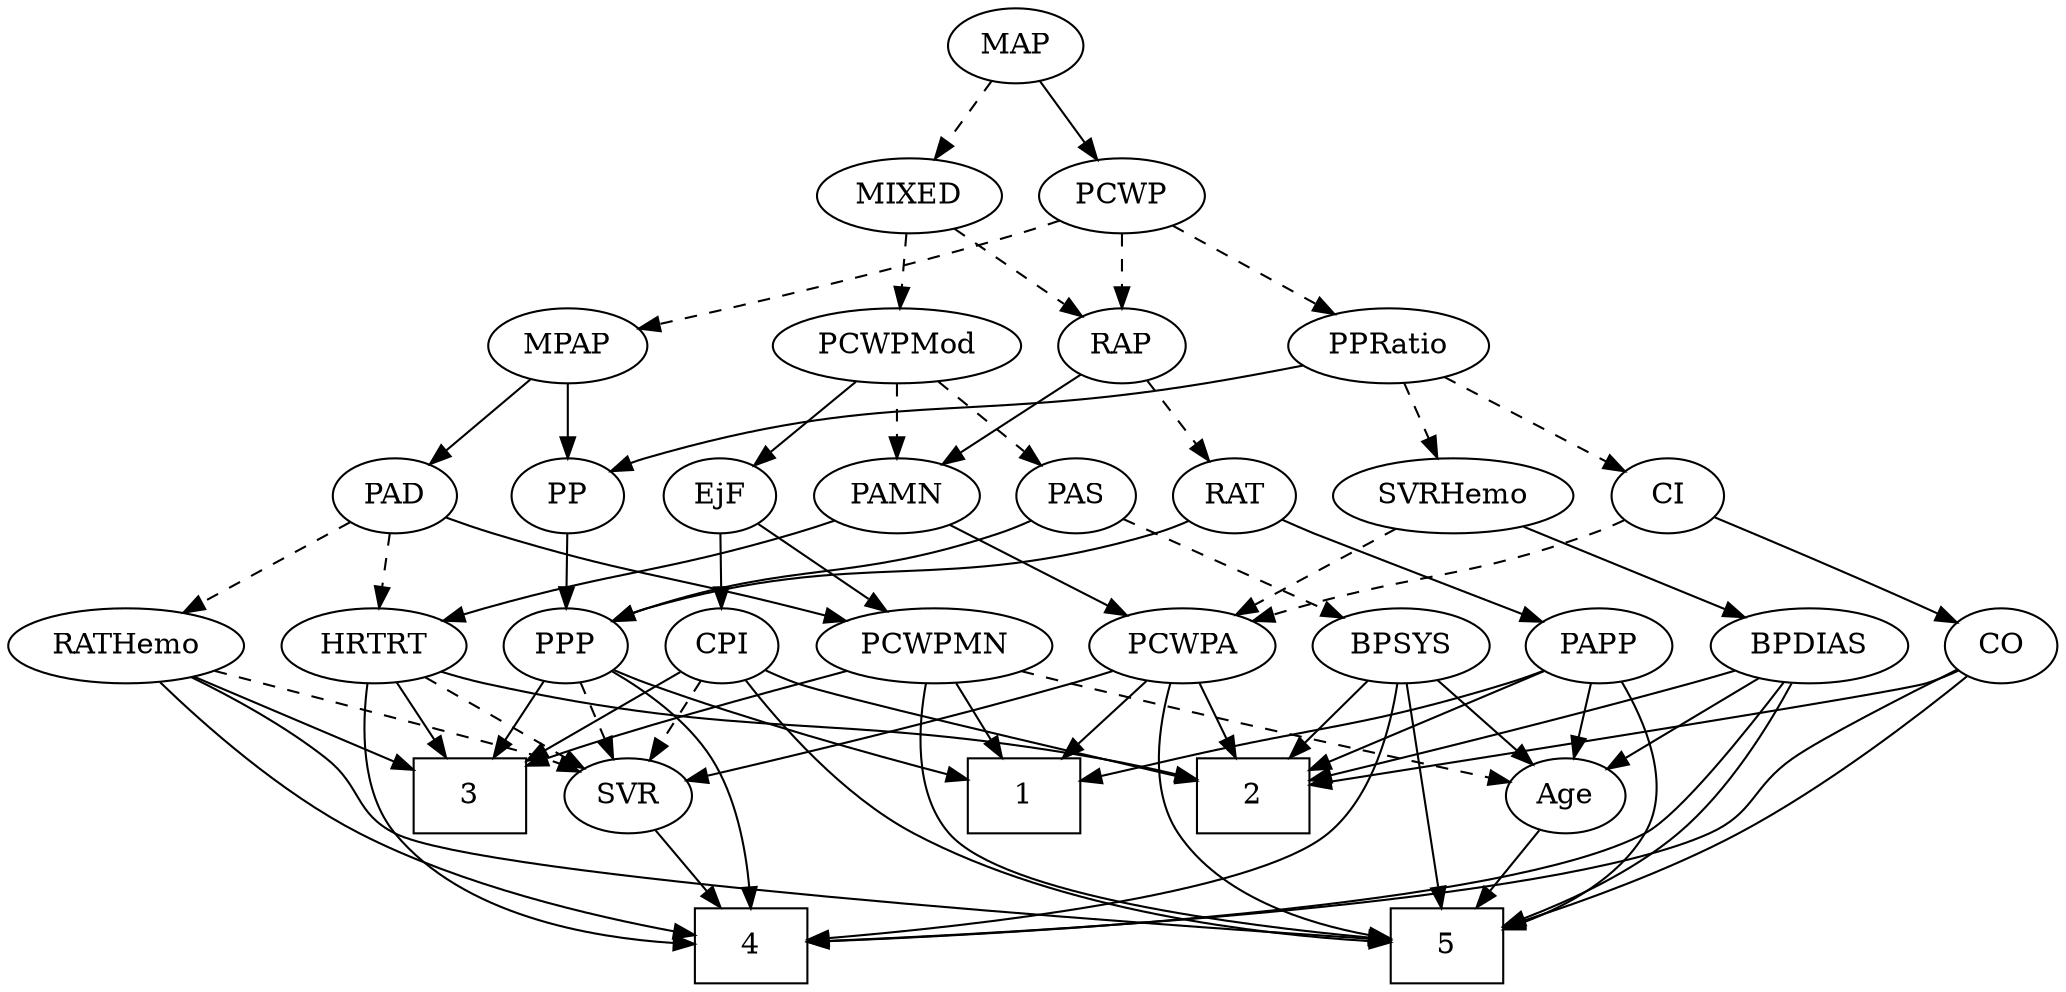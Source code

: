 strict digraph {
	graph [bb="0,0,910.4,468"];
	node [label="\N"];
	1	[height=0.5,
		pos="440.4,90",
		shape=box,
		width=0.75];
	2	[height=0.5,
		pos="550.4,90",
		shape=box,
		width=0.75];
	3	[height=0.5,
		pos="254.4,90",
		shape=box,
		width=0.75];
	4	[height=0.5,
		pos="309.4,18",
		shape=box,
		width=0.75];
	5	[height=0.5,
		pos="605.4,18",
		shape=box,
		width=0.75];
	Age	[height=0.5,
		pos="698.4,90",
		width=0.75];
	Age -> 5	[pos="e,628.09,36.082 680.9,75.834 668.41,66.431 651.27,53.529 636.48,42.394",
		style=solid];
	EjF	[height=0.5,
		pos="523.4,234",
		width=0.75];
	CPI	[height=0.5,
		pos="313.4,162",
		width=0.75];
	EjF -> CPI	[pos="e,334.44,173.74 502.35,222.26 497.51,220.02 492.33,217.79 487.4,216 427.81,194.37 408.98,201.63 349.4,180 347.54,179.33 345.66,178.59 \
343.77,177.82",
		style=solid];
	PCWPMN	[height=0.5,
		pos="510.4,162",
		width=1.3902];
	EjF -> PCWPMN	[pos="e,513.6,180.28 520.25,216.05 518.82,208.35 517.09,199.03 515.48,190.36",
		style=solid];
	RAP	[height=0.5,
		pos="353.4,306",
		width=0.77632];
	PAMN	[height=0.5,
		pos="297.4,234",
		width=1.011];
	RAP -> PAMN	[pos="e,310.18,250.98 340.97,289.46 333.82,280.53 324.68,269.11 316.62,259.04",
		style=solid];
	RAT	[height=0.5,
		pos="379.4,234",
		width=0.75827];
	RAP -> RAT	[pos="e,373.1,251.96 359.56,288.41 362.56,280.34 366.24,270.43 369.61,261.35",
		style=dashed];
	MIXED	[height=0.5,
		pos="446.4,378",
		width=1.1193];
	MIXED -> RAP	[pos="e,370.9,320.17 426.67,362.15 412.86,351.75 394.25,337.75 379.25,326.46",
		style=dashed];
	PCWPMod	[height=0.5,
		pos="451.4,306",
		width=1.4443];
	MIXED -> PCWPMod	[pos="e,450.17,324.1 447.63,359.7 448.18,351.98 448.84,342.71 449.46,334.11",
		style=dashed];
	MPAP	[height=0.5,
		pos="216.4,306",
		width=0.97491];
	PAD	[height=0.5,
		pos="142.4,234",
		width=0.79437];
	MPAP -> PAD	[pos="e,157.66,249.44 200.34,289.81 190.05,280.08 176.53,267.29 165.14,256.52",
		style=solid];
	PP	[height=0.5,
		pos="216.4,234",
		width=0.75];
	MPAP -> PP	[pos="e,216.4,252.1 216.4,287.7 216.4,279.98 216.4,270.71 216.4,262.11",
		style=solid];
	BPSYS	[height=0.5,
		pos="698.4,162",
		width=1.0471];
	BPSYS -> 2	[pos="e,577.63,103.88 672.62,148.81 648.94,137.61 613.6,120.89 587,108.31",
		style=solid];
	BPSYS -> 4	[pos="e,336.66,19.929 683.72,145.35 663.73,125.06 625.9,90.129 586.4,72 506.3,35.239 401.89,23.971 346.96,20.52",
		style=solid];
	BPSYS -> 5	[pos="e,632.62,21.505 713.48,145.26 729.37,126.69 750.08,95.399 734.4,72 714.14,41.775 673.21,28.772 642.86,23.187",
		style=solid];
	BPSYS -> Age	[pos="e,698.4,108.1 698.4,143.7 698.4,135.98 698.4,126.71 698.4,118.11",
		style=solid];
	RATHemo	[height=0.5,
		pos="49.396,162",
		width=1.3721];
	PAD -> RATHemo	[pos="e,69.862,178.41 124.46,219.5 111.28,209.58 93.098,195.89 77.929,184.48",
		style=dashed];
	PAD -> PCWPMN	[pos="e,473.78,174.46 164.1,222 169.33,219.72 174.97,217.54 180.4,216 297.29,182.85 332.47,204.89 451.4,180 455.5,179.14 459.74,178.14 \
463.98,177.07",
		style=solid];
	HRTRT	[height=0.5,
		pos="156.4,162",
		width=1.1013];
	PAD -> HRTRT	[pos="e,152.94,180.28 145.78,216.05 147.33,208.35 149.19,199.03 150.92,190.36",
		style=dashed];
	CO	[height=0.5,
		pos="883.4,162",
		width=0.75];
	CO -> 2	[pos="e,577.52,95.419 862.83,150.15 857.88,147.86 852.53,145.64 847.4,144 822.96,136.2 662.06,109.31 587.81,97.108",
		style=solid];
	CO -> 4	[pos="e,336.4,20.282 869.36,146.32 848.74,125.79 808.03,89.078 765.4,72 689.35,41.541 441.38,25.823 346.65,20.813",
		style=solid];
	CO -> 5	[pos="e,632.4,19.454 876.75,144.46 867.74,124.19 849.7,90.31 823.4,72 768.38,33.707 688.82,22.947 642.57,20.008",
		style=solid];
	PAS	[height=0.5,
		pos="451.4,234",
		width=0.75];
	PAS -> BPSYS	[pos="e,669.76,174.03 472.01,222.3 476.96,220 482.29,217.74 487.4,216 558.03,191.92 579.71,200.74 651.4,180 654.3,179.16 657.29,178.23 \
660.28,177.26",
		style=dashed];
	PPP	[height=0.5,
		pos="241.4,162",
		width=0.75];
	PAS -> PPP	[pos="e,262.44,173.74 430.35,222.26 425.51,220.02 420.33,217.79 415.4,216 355.81,194.37 336.98,201.63 277.4,180 275.54,179.33 273.66,178.59 \
271.77,177.82",
		style=solid];
	PCWPA	[height=0.5,
		pos="400.4,162",
		width=1.1555];
	PAMN -> PCWPA	[pos="e,378.87,177.63 318.24,218.83 333.26,208.63 353.74,194.71 370.5,183.32",
		style=solid];
	PAMN -> HRTRT	[pos="e,182.46,175.94 272.51,220.65 250.08,209.51 216.85,193.01 191.68,180.51",
		style=solid];
	RATHemo -> 3	[pos="e,227.05,104.39 86.673,149.96 124.91,138.54 182.67,120.96 217.46,108.06",
		style=solid];
	RATHemo -> 4	[pos="e,282.33,21.587 49.051,143.99 49.615,123.89 53.754,90.824 73.396,72 101.57,45.001 213.21,29.271 272.28,22.677",
		style=solid];
	RATHemo -> 5	[pos="e,578.36,21.113 61.69,144.18 78.005,123.3 108.92,88.428 144.4,72 182.57,54.325 465.3,30.213 568.14,21.932",
		style=solid];
	SVR	[height=0.5,
		pos="181.4,90",
		width=0.77632];
	RATHemo -> SVR	[pos="e,160.37,102.15 76.108,146.83 97.957,135.25 128.84,118.87 151.51,106.85",
		style=dashed];
	CPI -> 2	[pos="e,523.26,97.501 334.44,150.27 339.28,148.03 344.46,145.8 349.4,144 379.39,133.07 463.92,111.93 513.29,99.919",
		style=solid];
	CPI -> 3	[pos="e,268.83,108.13 300.59,145.81 293.21,137.05 283.75,125.83 275.32,115.82",
		style=solid];
	CPI -> 5	[pos="e,578.15,20.192 322.39,144.8 334.48,124.58 357.9,90.402 387.4,72 443.96,36.709 522.34,24.917 568.08,20.977",
		style=solid];
	CPI -> SVR	[pos="e,202.31,102.09 292.77,150.06 270.91,138.47 236.18,120.05 211.31,106.86",
		style=dashed];
	RAT -> PPP	[pos="e,262.55,173.73 358.44,222.37 335.34,210.65 297.97,191.7 271.69,178.37",
		style=solid];
	PAPP	[height=0.5,
		pos="610.4,162",
		width=0.88464];
	RAT -> PAPP	[pos="e,585.92,173.91 400.4,222.17 405.25,219.93 410.44,217.73 415.4,216 481.77,192.86 502.49,201.53 569.4,180 571.69,179.26 574.03,178.45 \
576.37,177.6",
		style=solid];
	SVR -> 4	[pos="e,282.19,33.88 201.96,77.753 221.18,67.245 250.28,51.327 273.35,38.71",
		style=solid];
	PCWPMod -> EjF	[pos="e,508.74,249.25 468.09,288.76 477.99,279.14 490.65,266.84 501.35,256.43",
		style=solid];
	PCWPMod -> PAS	[pos="e,451.4,252.1 451.4,287.7 451.4,279.98 451.4,270.71 451.4,262.11",
		style=dashed];
	PCWPMod -> PAMN	[pos="e,323.66,246.94 420.97,291.17 395.68,279.67 359.64,263.29 333.01,251.19",
		style=dashed];
	PCWPA -> 1	[pos="e,430.43,108.45 409.88,144.41 414.52,136.28 420.22,126.31 425.43,117.18",
		style=solid];
	PCWPA -> 2	[pos="e,523.18,103.7 427.56,148.32 451.7,137.06 487.18,120.5 513.81,108.07",
		style=solid];
	PCWPA -> 5	[pos="e,578.07,22.226 395.7,143.85 391.45,124.23 388.08,92.222 404.4,72 424.75,46.776 515.5,30.856 567.83,23.602",
		style=solid];
	PCWPA -> SVR	[pos="e,203.06,101.67 368.92,150.22 362.48,148.09 355.74,145.93 349.4,144 291.62,126.45 275.13,128.67 218.4,108 216.5,107.31 214.57,106.56 \
212.64,105.78",
		style=solid];
	PCWPMN -> 1	[pos="e,457.52,108.12 494.16,144.76 485.41,136.01 474.43,125.03 464.68,115.28",
		style=solid];
	PCWPMN -> 3	[pos="e,281.52,98.136 472.65,150.02 465.6,147.99 458.28,145.92 451.4,144 395.68,128.48 330.9,111.2 291.28,100.71",
		style=solid];
	PCWPMN -> 5	[pos="e,578.38,26.822 506.6,143.88 503.37,124.87 501.1,93.967 514.4,72 526.52,51.971 549.28,38.718 569,30.475",
		style=solid];
	PCWPMN -> Age	[pos="e,675.43,99.55 544.01,148.49 578.52,135.64 631.86,115.78 665.94,103.08",
		style=dashed];
	SVRHemo	[height=0.5,
		pos="618.4,234",
		width=1.3902];
	SVRHemo -> PCWPA	[pos="e,432.2,173.68 581.86,221.57 547.99,210.94 496.23,194.59 451.4,180 448.29,178.99 445.08,177.94 441.85,176.87",
		style=dashed];
	BPDIAS	[height=0.5,
		pos="796.4,162",
		width=1.1735];
	SVRHemo -> BPDIAS	[pos="e,766.33,174.83 651.04,220.16 680.88,208.43 725.06,191.05 756.88,178.54",
		style=solid];
	BPDIAS -> 2	[pos="e,577.66,97.893 764.65,150.11 758.3,148.02 751.65,145.89 745.4,144 690.72,127.47 626.71,110.53 587.36,100.38",
		style=solid];
	BPDIAS -> 4	[pos="e,336.59,21.102 789.71,143.95 780.58,123.16 762.12,88.741 734.4,72 701.46,52.115 444.01,29.742 346.58,21.901",
		style=solid];
	BPDIAS -> 5	[pos="e,632.7,22.157 804.5,144.01 812.46,124.54 821.31,92.677 805.4,72 785.72,46.432 695.19,30.651 642.92,23.51",
		style=solid];
	BPDIAS -> Age	[pos="e,716.19,103.71 775.61,146.15 760.73,135.52 740.57,121.13 724.58,109.71",
		style=solid];
	MAP	[height=0.5,
		pos="399.4,450",
		width=0.84854];
	MAP -> MIXED	[pos="e,435.12,395.8 410.06,433.12 415.78,424.59 422.97,413.89 429.44,404.25",
		style=dashed];
	PCWP	[height=0.5,
		pos="353.4,378",
		width=0.97491];
	MAP -> PCWP	[pos="e,364.33,395.63 388.73,432.76 383.12,424.23 376.12,413.58 369.84,404.02",
		style=solid];
	PP -> PPP	[pos="e,235.34,179.96 222.32,216.41 225.17,208.42 228.67,198.64 231.88,189.64",
		style=solid];
	PPP -> 1	[pos="e,413.2,98.692 262.52,150.48 267.36,148.22 272.51,145.94 277.4,144 319.88,127.14 370.07,111.43 403.42,101.56",
		style=solid];
	PPP -> 3	[pos="e,251.19,108.28 244.54,144.05 245.97,136.35 247.7,127.03 249.31,118.36",
		style=solid];
	PPP -> 4	[pos="e,308.42,36.309 257.96,147.38 268.82,137.55 282.44,123.35 290.4,108 300.36,88.77 305.11,64.613 307.36,46.32",
		style=solid];
	PPP -> SVR	[pos="e,194.39,106.16 228.38,145.81 220.36,136.45 209.92,124.28 200.93,113.79",
		style=dashed];
	PPRatio	[height=0.5,
		pos="589.4,306",
		width=1.1013];
	PPRatio -> SVRHemo	[pos="e,611.24,252.28 596.42,288.05 599.68,280.18 603.64,270.62 607.3,261.79",
		style=dashed];
	PPRatio -> PP	[pos="e,236.91,246 555.02,296.8 541.75,293.79 526.41,290.51 512.4,288 397.57,267.41 364.2,285.29 252.4,252 250.46,251.42 248.49,250.76 \
246.53,250.03",
		style=solid];
	CI	[height=0.5,
		pos="713.4,234",
		width=0.75];
	PPRatio -> CI	[pos="e,693.25,246.37 613.3,291.5 633.63,280.03 662.86,263.53 684.49,251.32",
		style=dashed];
	PCWP -> RAP	[pos="e,353.4,324.1 353.4,359.7 353.4,351.98 353.4,342.71 353.4,334.11",
		style=dashed];
	PCWP -> MPAP	[pos="e,240.33,319.23 329.22,364.65 307.01,353.3 273.92,336.39 249.31,323.82",
		style=dashed];
	PCWP -> PPRatio	[pos="e,555.1,315.37 380.24,366.14 385.87,364 391.8,361.85 397.4,360 447.54,343.44 506.18,327.78 545.34,317.83",
		style=dashed];
	CI -> CO	[pos="e,862.18,173.3 736.34,224.44 763.17,214.31 808.83,196.71 847.4,180 849.2,179.22 851.05,178.4 852.92,177.56",
		style=solid];
	CI -> PCWPA	[pos="e,431.17,174.16 692.86,222.08 687.9,219.79 682.55,217.59 677.4,216 580.21,185.98 550.19,204.16 451.4,180 447.98,179.17 444.47,178.21 \
440.96,177.18",
		style=dashed];
	PAPP -> 1	[pos="e,467.59,102.14 585.25,150.56 580.01,148.39 574.52,146.12 569.4,144 538.24,131.14 502.82,116.59 476.99,106",
		style=solid];
	PAPP -> 2	[pos="e,565.36,108.46 597.08,145.46 589.74,136.91 580.45,126.07 572.1,116.32",
		style=solid];
	PAPP -> 5	[pos="e,606,36.189 609.79,143.87 608.94,119.67 607.37,75.211 606.36,46.393",
		style=solid];
	PAPP -> Age	[pos="e,681.51,104.43 628.2,146.83 641.22,136.48 659.04,122.31 673.47,110.83",
		style=solid];
	HRTRT -> 2	[pos="e,523.11,97.912 185.65,149.77 192.08,147.61 198.91,145.54 205.4,144 323.61,115.94 356.83,129.63 476.4,108 488.43,105.82 501.47,102.99 \
513.2,100.26",
		style=solid];
	HRTRT -> 3	[pos="e,230.31,108.2 176.7,146.5 189.73,137.19 206.94,124.9 221.85,114.25",
		style=solid];
	HRTRT -> 4	[pos="e,282.2,18.689 147.65,144.18 138.95,124.88 128.96,93.165 144.4,72 173.4,32.222 232.73,21.641 271.77,19.184",
		style=solid];
	HRTRT -> SVR	[pos="e,175.4,107.79 162.45,144.05 165.3,136.06 168.78,126.33 171.97,117.4",
		style=dashed];
}
